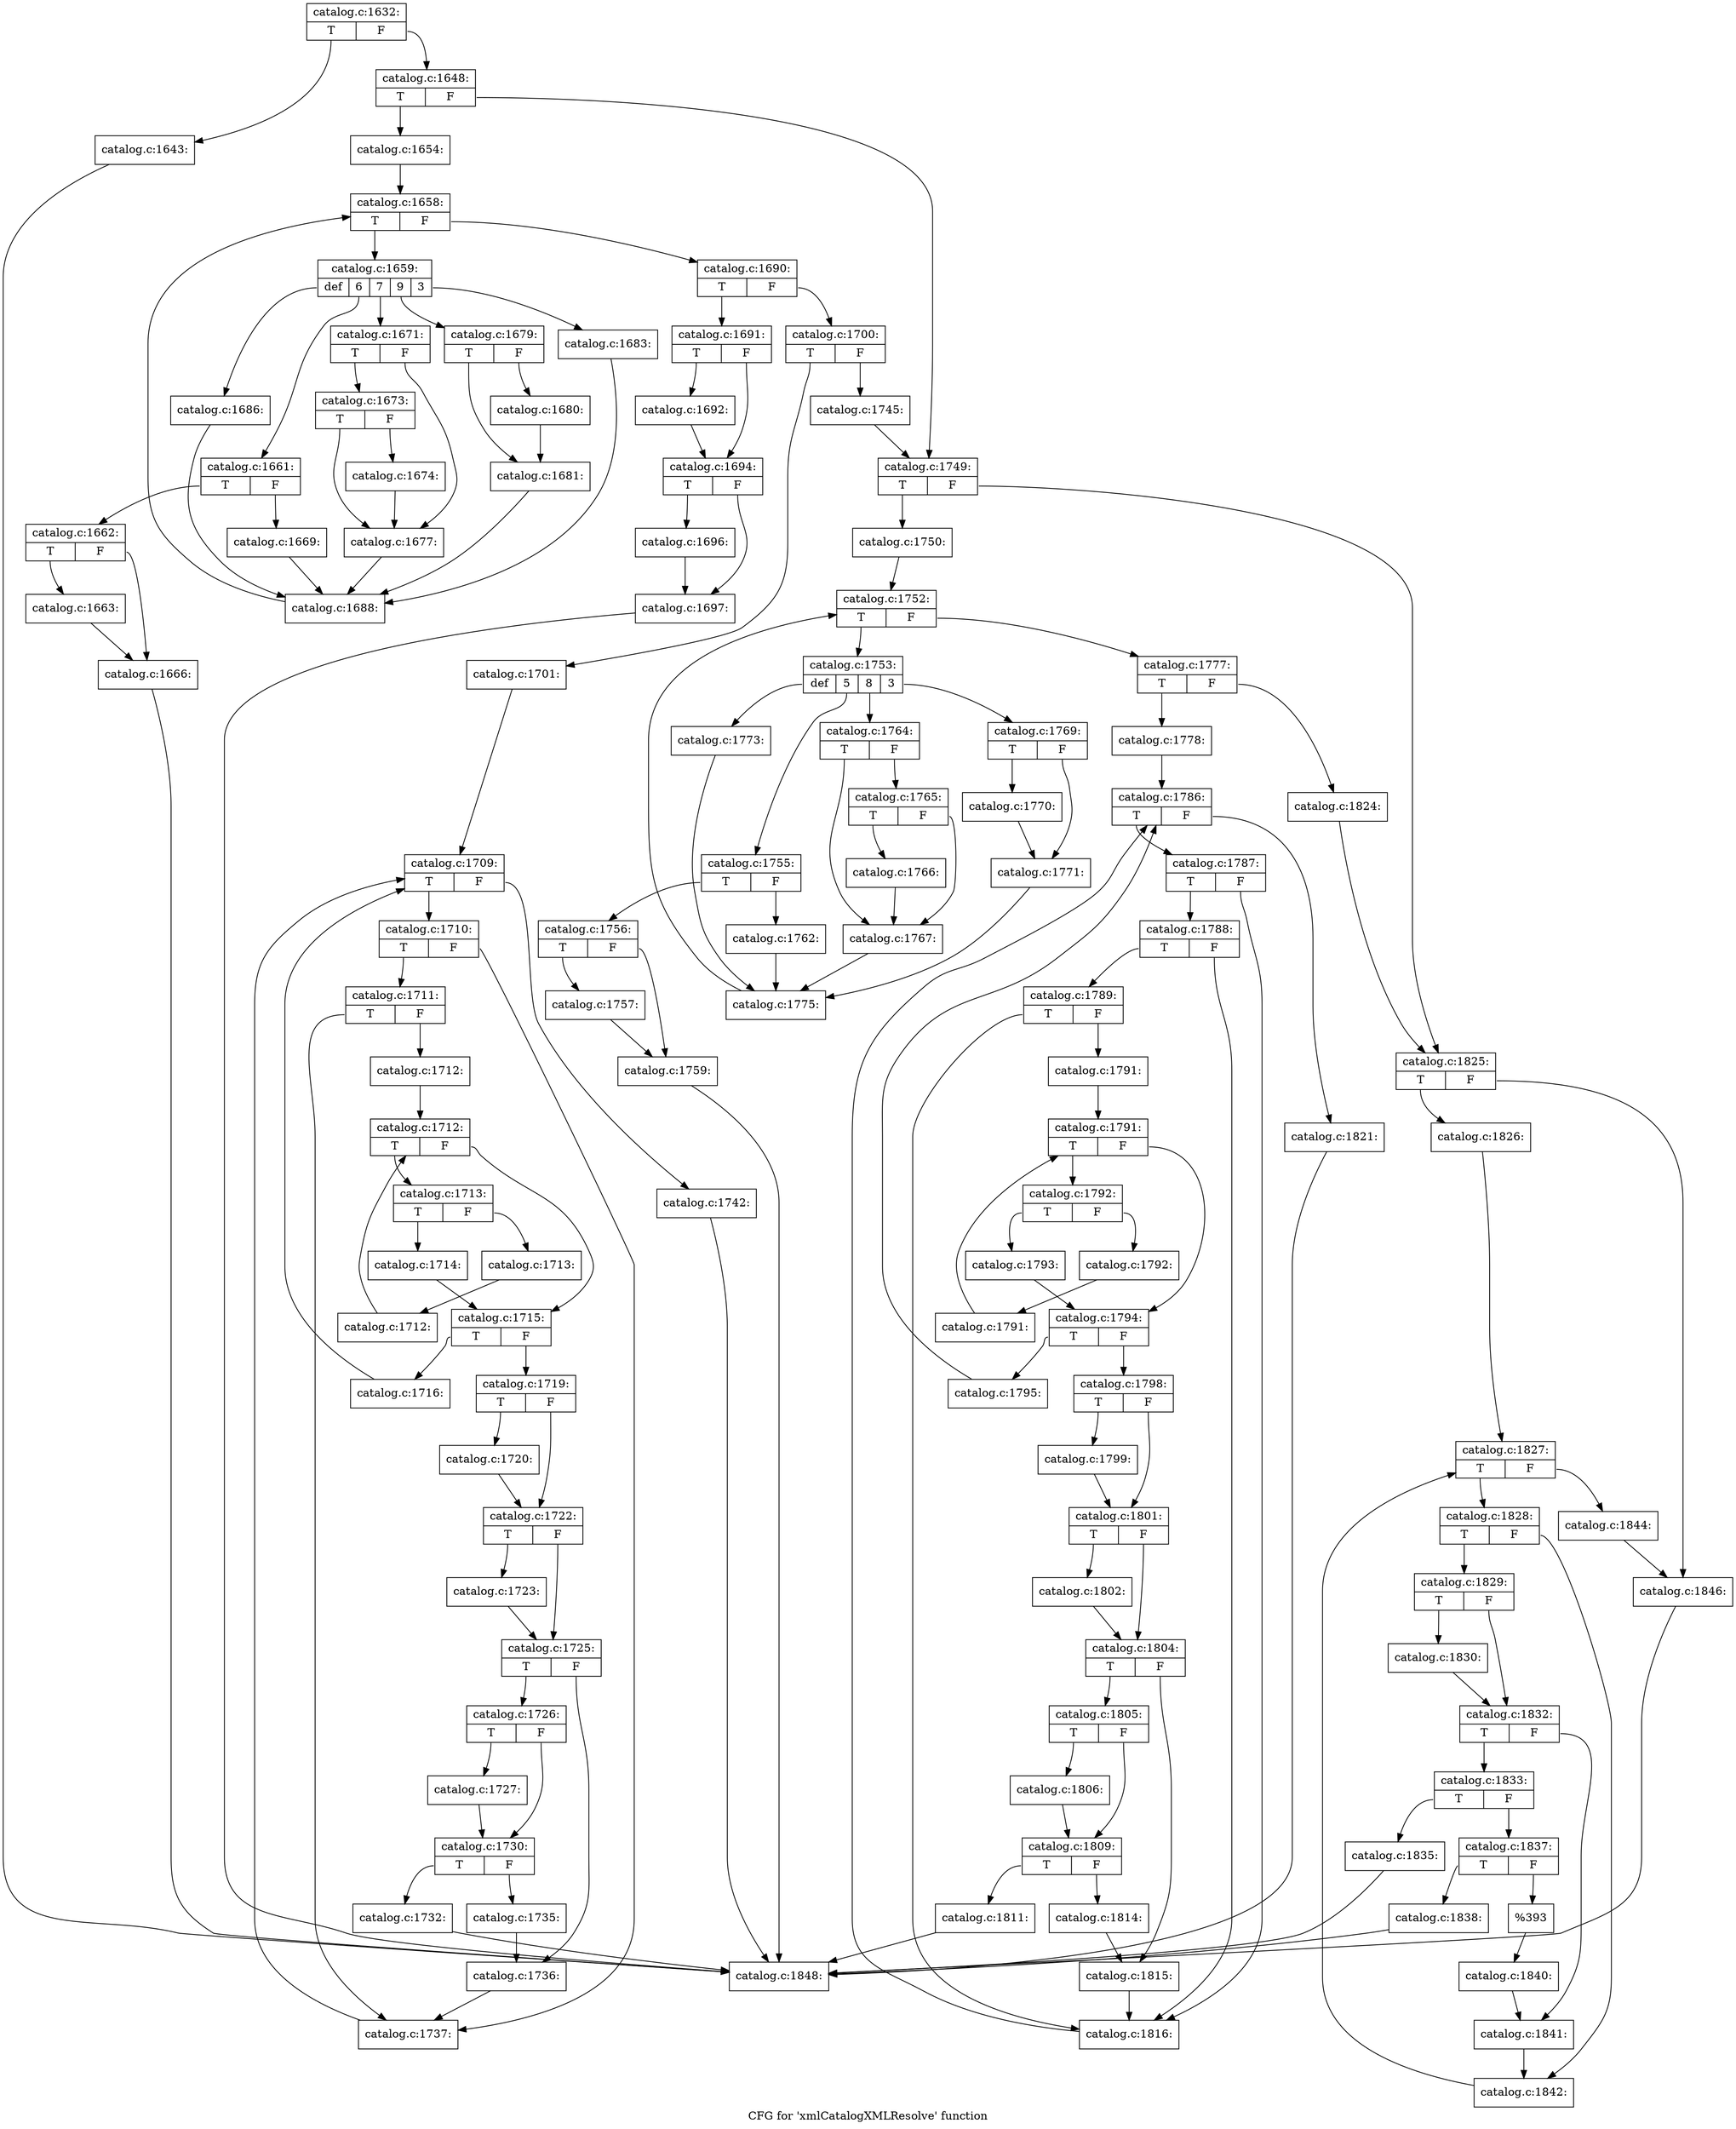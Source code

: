 digraph "CFG for 'xmlCatalogXMLResolve' function" {
	label="CFG for 'xmlCatalogXMLResolve' function";

	Node0x5650cc9cc270 [shape=record,label="{catalog.c:1632:|{<s0>T|<s1>F}}"];
	Node0x5650cc9cc270:s0 -> Node0x5650cc9f8150;
	Node0x5650cc9cc270:s1 -> Node0x5650cc9f81a0;
	Node0x5650cc9f8150 [shape=record,label="{catalog.c:1643:}"];
	Node0x5650cc9f8150 -> Node0x5650cc9f6a10;
	Node0x5650cc9f81a0 [shape=record,label="{catalog.c:1648:|{<s0>T|<s1>F}}"];
	Node0x5650cc9f81a0:s0 -> Node0x5650cc9f8ee0;
	Node0x5650cc9f81a0:s1 -> Node0x5650cc9f8f30;
	Node0x5650cc9f8ee0 [shape=record,label="{catalog.c:1654:}"];
	Node0x5650cc9f8ee0 -> Node0x5650cc9f9e40;
	Node0x5650cc9f9e40 [shape=record,label="{catalog.c:1658:|{<s0>T|<s1>F}}"];
	Node0x5650cc9f9e40:s0 -> Node0x5650cc9fa240;
	Node0x5650cc9f9e40:s1 -> Node0x5650cc9fa060;
	Node0x5650cc9fa240 [shape=record,label="{catalog.c:1659:|{<s0>def|<s1>6|<s2>7|<s3>9|<s4>3}}"];
	Node0x5650cc9fa240:s0 -> Node0x5650cc9fa530;
	Node0x5650cc9fa240:s1 -> Node0x5650cc9fa650;
	Node0x5650cc9fa240:s2 -> Node0x5650cc9fc010;
	Node0x5650cc9fa240:s3 -> Node0x5650cc9fd9c0;
	Node0x5650cc9fa240:s4 -> Node0x5650cc9fe530;
	Node0x5650cc9fa650 [shape=record,label="{catalog.c:1661:|{<s0>T|<s1>F}}"];
	Node0x5650cc9fa650:s0 -> Node0x5650cc9fa740;
	Node0x5650cc9fa650:s1 -> Node0x5650cc9fa790;
	Node0x5650cc9fa740 [shape=record,label="{catalog.c:1662:|{<s0>T|<s1>F}}"];
	Node0x5650cc9fa740:s0 -> Node0x5650cc9faca0;
	Node0x5650cc9fa740:s1 -> Node0x5650cc9facf0;
	Node0x5650cc9faca0 [shape=record,label="{catalog.c:1663:}"];
	Node0x5650cc9faca0 -> Node0x5650cc9facf0;
	Node0x5650cc9facf0 [shape=record,label="{catalog.c:1666:}"];
	Node0x5650cc9facf0 -> Node0x5650cc9f6a10;
	Node0x5650cc9fa790 [shape=record,label="{catalog.c:1669:}"];
	Node0x5650cc9fa790 -> Node0x5650cc9fa380;
	Node0x5650cc9fc010 [shape=record,label="{catalog.c:1671:|{<s0>T|<s1>F}}"];
	Node0x5650cc9fc010:s0 -> Node0x5650cc9fcd30;
	Node0x5650cc9fc010:s1 -> Node0x5650cc9fcce0;
	Node0x5650cc9fcd30 [shape=record,label="{catalog.c:1673:|{<s0>T|<s1>F}}"];
	Node0x5650cc9fcd30:s0 -> Node0x5650cc9fcce0;
	Node0x5650cc9fcd30:s1 -> Node0x5650cc9fcc90;
	Node0x5650cc9fcc90 [shape=record,label="{catalog.c:1674:}"];
	Node0x5650cc9fcc90 -> Node0x5650cc9fcce0;
	Node0x5650cc9fcce0 [shape=record,label="{catalog.c:1677:}"];
	Node0x5650cc9fcce0 -> Node0x5650cc9fa380;
	Node0x5650cc9fd9c0 [shape=record,label="{catalog.c:1679:|{<s0>T|<s1>F}}"];
	Node0x5650cc9fd9c0:s0 -> Node0x5650cc9fdb00;
	Node0x5650cc9fd9c0:s1 -> Node0x5650cc9fdab0;
	Node0x5650cc9fdab0 [shape=record,label="{catalog.c:1680:}"];
	Node0x5650cc9fdab0 -> Node0x5650cc9fdb00;
	Node0x5650cc9fdb00 [shape=record,label="{catalog.c:1681:}"];
	Node0x5650cc9fdb00 -> Node0x5650cc9fa380;
	Node0x5650cc9fe530 [shape=record,label="{catalog.c:1683:}"];
	Node0x5650cc9fe530 -> Node0x5650cc9fa380;
	Node0x5650cc9fa530 [shape=record,label="{catalog.c:1686:}"];
	Node0x5650cc9fa530 -> Node0x5650cc9fa380;
	Node0x5650cc9fa380 [shape=record,label="{catalog.c:1688:}"];
	Node0x5650cc9fa380 -> Node0x5650cc9f9e40;
	Node0x5650cc9fa060 [shape=record,label="{catalog.c:1690:|{<s0>T|<s1>F}}"];
	Node0x5650cc9fa060:s0 -> Node0x5650cc9fec90;
	Node0x5650cc9fa060:s1 -> Node0x5650cc9fece0;
	Node0x5650cc9fec90 [shape=record,label="{catalog.c:1691:|{<s0>T|<s1>F}}"];
	Node0x5650cc9fec90:s0 -> Node0x5650cc9ff0a0;
	Node0x5650cc9fec90:s1 -> Node0x5650cc9ff0f0;
	Node0x5650cc9ff0a0 [shape=record,label="{catalog.c:1692:}"];
	Node0x5650cc9ff0a0 -> Node0x5650cc9ff0f0;
	Node0x5650cc9ff0f0 [shape=record,label="{catalog.c:1694:|{<s0>T|<s1>F}}"];
	Node0x5650cc9ff0f0:s0 -> Node0x5650cc9ffc30;
	Node0x5650cc9ff0f0:s1 -> Node0x5650cc9ffc80;
	Node0x5650cc9ffc30 [shape=record,label="{catalog.c:1696:}"];
	Node0x5650cc9ffc30 -> Node0x5650cc9ffc80;
	Node0x5650cc9ffc80 [shape=record,label="{catalog.c:1697:}"];
	Node0x5650cc9ffc80 -> Node0x5650cc9f6a10;
	Node0x5650cc9fece0 [shape=record,label="{catalog.c:1700:|{<s0>T|<s1>F}}"];
	Node0x5650cc9fece0:s0 -> Node0x5650cca00c00;
	Node0x5650cc9fece0:s1 -> Node0x5650cca00c50;
	Node0x5650cca00c00 [shape=record,label="{catalog.c:1701:}"];
	Node0x5650cca00c00 -> Node0x5650cca018d0;
	Node0x5650cca018d0 [shape=record,label="{catalog.c:1709:|{<s0>T|<s1>F}}"];
	Node0x5650cca018d0:s0 -> Node0x5650cca01cd0;
	Node0x5650cca018d0:s1 -> Node0x5650cca01af0;
	Node0x5650cca01cd0 [shape=record,label="{catalog.c:1710:|{<s0>T|<s1>F}}"];
	Node0x5650cca01cd0:s0 -> Node0x5650cca01f20;
	Node0x5650cca01cd0:s1 -> Node0x5650cca01ed0;
	Node0x5650cca01f20 [shape=record,label="{catalog.c:1711:|{<s0>T|<s1>F}}"];
	Node0x5650cca01f20:s0 -> Node0x5650cca01ed0;
	Node0x5650cca01f20:s1 -> Node0x5650cca01e80;
	Node0x5650cca01e80 [shape=record,label="{catalog.c:1712:}"];
	Node0x5650cca01e80 -> Node0x5650cca02b00;
	Node0x5650cca02b00 [shape=record,label="{catalog.c:1712:|{<s0>T|<s1>F}}"];
	Node0x5650cca02b00:s0 -> Node0x5650cca02de0;
	Node0x5650cca02b00:s1 -> Node0x5650cca02960;
	Node0x5650cca02de0 [shape=record,label="{catalog.c:1713:|{<s0>T|<s1>F}}"];
	Node0x5650cca02de0:s0 -> Node0x5650cca03110;
	Node0x5650cca02de0:s1 -> Node0x5650cca03160;
	Node0x5650cca03110 [shape=record,label="{catalog.c:1714:}"];
	Node0x5650cca03110 -> Node0x5650cca02960;
	Node0x5650cca03160 [shape=record,label="{catalog.c:1713:}"];
	Node0x5650cca03160 -> Node0x5650cca02d50;
	Node0x5650cca02d50 [shape=record,label="{catalog.c:1712:}"];
	Node0x5650cca02d50 -> Node0x5650cca02b00;
	Node0x5650cca02960 [shape=record,label="{catalog.c:1715:|{<s0>T|<s1>F}}"];
	Node0x5650cca02960:s0 -> Node0x5650cca03b00;
	Node0x5650cca02960:s1 -> Node0x5650cca03b50;
	Node0x5650cca03b00 [shape=record,label="{catalog.c:1716:}"];
	Node0x5650cca03b00 -> Node0x5650cca018d0;
	Node0x5650cca03b50 [shape=record,label="{catalog.c:1719:|{<s0>T|<s1>F}}"];
	Node0x5650cca03b50:s0 -> Node0x5650cca042d0;
	Node0x5650cca03b50:s1 -> Node0x5650cca04320;
	Node0x5650cca042d0 [shape=record,label="{catalog.c:1720:}"];
	Node0x5650cca042d0 -> Node0x5650cca04320;
	Node0x5650cca04320 [shape=record,label="{catalog.c:1722:|{<s0>T|<s1>F}}"];
	Node0x5650cca04320:s0 -> Node0x5650cca04c00;
	Node0x5650cca04320:s1 -> Node0x5650cca04c50;
	Node0x5650cca04c00 [shape=record,label="{catalog.c:1723:}"];
	Node0x5650cca04c00 -> Node0x5650cca04c50;
	Node0x5650cca04c50 [shape=record,label="{catalog.c:1725:|{<s0>T|<s1>F}}"];
	Node0x5650cca04c50:s0 -> Node0x5650cca05320;
	Node0x5650cca04c50:s1 -> Node0x5650cca05370;
	Node0x5650cca05320 [shape=record,label="{catalog.c:1726:|{<s0>T|<s1>F}}"];
	Node0x5650cca05320:s0 -> Node0x5650cca05860;
	Node0x5650cca05320:s1 -> Node0x5650cca058b0;
	Node0x5650cca05860 [shape=record,label="{catalog.c:1727:}"];
	Node0x5650cca05860 -> Node0x5650cca058b0;
	Node0x5650cca058b0 [shape=record,label="{catalog.c:1730:|{<s0>T|<s1>F}}"];
	Node0x5650cca058b0:s0 -> Node0x5650cca064e0;
	Node0x5650cca058b0:s1 -> Node0x5650cca06530;
	Node0x5650cca064e0 [shape=record,label="{catalog.c:1732:}"];
	Node0x5650cca064e0 -> Node0x5650cc9f6a10;
	Node0x5650cca06530 [shape=record,label="{catalog.c:1735:}"];
	Node0x5650cca06530 -> Node0x5650cca05370;
	Node0x5650cca05370 [shape=record,label="{catalog.c:1736:}"];
	Node0x5650cca05370 -> Node0x5650cca01ed0;
	Node0x5650cca01ed0 [shape=record,label="{catalog.c:1737:}"];
	Node0x5650cca01ed0 -> Node0x5650cca018d0;
	Node0x5650cca01af0 [shape=record,label="{catalog.c:1742:}"];
	Node0x5650cca01af0 -> Node0x5650cc9f6a10;
	Node0x5650cca00c50 [shape=record,label="{catalog.c:1745:}"];
	Node0x5650cca00c50 -> Node0x5650cc9f8f30;
	Node0x5650cc9f8f30 [shape=record,label="{catalog.c:1749:|{<s0>T|<s1>F}}"];
	Node0x5650cc9f8f30:s0 -> Node0x5650cca078d0;
	Node0x5650cc9f8f30:s1 -> Node0x5650cca07920;
	Node0x5650cca078d0 [shape=record,label="{catalog.c:1750:}"];
	Node0x5650cca078d0 -> Node0x5650cca07e90;
	Node0x5650cca07e90 [shape=record,label="{catalog.c:1752:|{<s0>T|<s1>F}}"];
	Node0x5650cca07e90:s0 -> Node0x5650cca08290;
	Node0x5650cca07e90:s1 -> Node0x5650cca080b0;
	Node0x5650cca08290 [shape=record,label="{catalog.c:1753:|{<s0>def|<s1>5|<s2>8|<s3>3}}"];
	Node0x5650cca08290:s0 -> Node0x5650cca08580;
	Node0x5650cca08290:s1 -> Node0x5650cca088c0;
	Node0x5650cca08290:s2 -> Node0x5650cca09ef0;
	Node0x5650cca08290:s3 -> Node0x5650cca0ae10;
	Node0x5650cca088c0 [shape=record,label="{catalog.c:1755:|{<s0>T|<s1>F}}"];
	Node0x5650cca088c0:s0 -> Node0x5650cca089b0;
	Node0x5650cca088c0:s1 -> Node0x5650cca08a00;
	Node0x5650cca089b0 [shape=record,label="{catalog.c:1756:|{<s0>T|<s1>F}}"];
	Node0x5650cca089b0:s0 -> Node0x5650cca08f10;
	Node0x5650cca089b0:s1 -> Node0x5650cca08f60;
	Node0x5650cca08f10 [shape=record,label="{catalog.c:1757:}"];
	Node0x5650cca08f10 -> Node0x5650cca08f60;
	Node0x5650cca08f60 [shape=record,label="{catalog.c:1759:}"];
	Node0x5650cca08f60 -> Node0x5650cc9f6a10;
	Node0x5650cca08a00 [shape=record,label="{catalog.c:1762:}"];
	Node0x5650cca08a00 -> Node0x5650cca083d0;
	Node0x5650cca09ef0 [shape=record,label="{catalog.c:1764:|{<s0>T|<s1>F}}"];
	Node0x5650cca09ef0:s0 -> Node0x5650cca0a030;
	Node0x5650cca09ef0:s1 -> Node0x5650cca0a080;
	Node0x5650cca0a080 [shape=record,label="{catalog.c:1765:|{<s0>T|<s1>F}}"];
	Node0x5650cca0a080:s0 -> Node0x5650cca09fe0;
	Node0x5650cca0a080:s1 -> Node0x5650cca0a030;
	Node0x5650cca09fe0 [shape=record,label="{catalog.c:1766:}"];
	Node0x5650cca09fe0 -> Node0x5650cca0a030;
	Node0x5650cca0a030 [shape=record,label="{catalog.c:1767:}"];
	Node0x5650cca0a030 -> Node0x5650cca083d0;
	Node0x5650cca0ae10 [shape=record,label="{catalog.c:1769:|{<s0>T|<s1>F}}"];
	Node0x5650cca0ae10:s0 -> Node0x5650cca0af00;
	Node0x5650cca0ae10:s1 -> Node0x5650cca0af50;
	Node0x5650cca0af00 [shape=record,label="{catalog.c:1770:}"];
	Node0x5650cca0af00 -> Node0x5650cca0af50;
	Node0x5650cca0af50 [shape=record,label="{catalog.c:1771:}"];
	Node0x5650cca0af50 -> Node0x5650cca083d0;
	Node0x5650cca08580 [shape=record,label="{catalog.c:1773:}"];
	Node0x5650cca08580 -> Node0x5650cca083d0;
	Node0x5650cca083d0 [shape=record,label="{catalog.c:1775:}"];
	Node0x5650cca083d0 -> Node0x5650cca07e90;
	Node0x5650cca080b0 [shape=record,label="{catalog.c:1777:|{<s0>T|<s1>F}}"];
	Node0x5650cca080b0:s0 -> Node0x5650cc961e70;
	Node0x5650cca080b0:s1 -> Node0x5650cc961ec0;
	Node0x5650cc961e70 [shape=record,label="{catalog.c:1778:}"];
	Node0x5650cc961e70 -> Node0x5650cc962bb0;
	Node0x5650cc962bb0 [shape=record,label="{catalog.c:1786:|{<s0>T|<s1>F}}"];
	Node0x5650cc962bb0:s0 -> Node0x5650cc962fb0;
	Node0x5650cc962bb0:s1 -> Node0x5650cc962dd0;
	Node0x5650cc962fb0 [shape=record,label="{catalog.c:1787:|{<s0>T|<s1>F}}"];
	Node0x5650cc962fb0:s0 -> Node0x5650cc963280;
	Node0x5650cc962fb0:s1 -> Node0x5650cc9631b0;
	Node0x5650cc963280 [shape=record,label="{catalog.c:1788:|{<s0>T|<s1>F}}"];
	Node0x5650cc963280:s0 -> Node0x5650cc963200;
	Node0x5650cc963280:s1 -> Node0x5650cc9631b0;
	Node0x5650cc963200 [shape=record,label="{catalog.c:1789:|{<s0>T|<s1>F}}"];
	Node0x5650cc963200:s0 -> Node0x5650cc9631b0;
	Node0x5650cc963200:s1 -> Node0x5650cc963160;
	Node0x5650cc963160 [shape=record,label="{catalog.c:1791:}"];
	Node0x5650cc963160 -> Node0x5650cc964190;
	Node0x5650cc964190 [shape=record,label="{catalog.c:1791:|{<s0>T|<s1>F}}"];
	Node0x5650cc964190:s0 -> Node0x5650cc964470;
	Node0x5650cc964190:s1 -> Node0x5650cc963ff0;
	Node0x5650cc964470 [shape=record,label="{catalog.c:1792:|{<s0>T|<s1>F}}"];
	Node0x5650cc964470:s0 -> Node0x5650cc9647a0;
	Node0x5650cc964470:s1 -> Node0x5650cc9647f0;
	Node0x5650cc9647a0 [shape=record,label="{catalog.c:1793:}"];
	Node0x5650cc9647a0 -> Node0x5650cc963ff0;
	Node0x5650cc9647f0 [shape=record,label="{catalog.c:1792:}"];
	Node0x5650cc9647f0 -> Node0x5650cc9643e0;
	Node0x5650cc9643e0 [shape=record,label="{catalog.c:1791:}"];
	Node0x5650cc9643e0 -> Node0x5650cc964190;
	Node0x5650cc963ff0 [shape=record,label="{catalog.c:1794:|{<s0>T|<s1>F}}"];
	Node0x5650cc963ff0:s0 -> Node0x5650cc965190;
	Node0x5650cc963ff0:s1 -> Node0x5650cc9651e0;
	Node0x5650cc965190 [shape=record,label="{catalog.c:1795:}"];
	Node0x5650cc965190 -> Node0x5650cc962bb0;
	Node0x5650cc9651e0 [shape=record,label="{catalog.c:1798:|{<s0>T|<s1>F}}"];
	Node0x5650cc9651e0:s0 -> Node0x5650cc965960;
	Node0x5650cc9651e0:s1 -> Node0x5650cc9659b0;
	Node0x5650cc965960 [shape=record,label="{catalog.c:1799:}"];
	Node0x5650cc965960 -> Node0x5650cc9659b0;
	Node0x5650cc9659b0 [shape=record,label="{catalog.c:1801:|{<s0>T|<s1>F}}"];
	Node0x5650cc9659b0:s0 -> Node0x5650cc966290;
	Node0x5650cc9659b0:s1 -> Node0x5650cc9662e0;
	Node0x5650cc966290 [shape=record,label="{catalog.c:1802:}"];
	Node0x5650cc966290 -> Node0x5650cc9662e0;
	Node0x5650cc9662e0 [shape=record,label="{catalog.c:1804:|{<s0>T|<s1>F}}"];
	Node0x5650cc9662e0:s0 -> Node0x5650cc9669b0;
	Node0x5650cc9662e0:s1 -> Node0x5650cc966a00;
	Node0x5650cc9669b0 [shape=record,label="{catalog.c:1805:|{<s0>T|<s1>F}}"];
	Node0x5650cc9669b0:s0 -> Node0x5650cc966ef0;
	Node0x5650cc9669b0:s1 -> Node0x5650cc966f40;
	Node0x5650cc966ef0 [shape=record,label="{catalog.c:1806:}"];
	Node0x5650cc966ef0 -> Node0x5650cc966f40;
	Node0x5650cc966f40 [shape=record,label="{catalog.c:1809:|{<s0>T|<s1>F}}"];
	Node0x5650cc966f40:s0 -> Node0x5650cc967c50;
	Node0x5650cc966f40:s1 -> Node0x5650cc967ca0;
	Node0x5650cc967c50 [shape=record,label="{catalog.c:1811:}"];
	Node0x5650cc967c50 -> Node0x5650cc9f6a10;
	Node0x5650cc967ca0 [shape=record,label="{catalog.c:1814:}"];
	Node0x5650cc967ca0 -> Node0x5650cc966a00;
	Node0x5650cc966a00 [shape=record,label="{catalog.c:1815:}"];
	Node0x5650cc966a00 -> Node0x5650cc9631b0;
	Node0x5650cc9631b0 [shape=record,label="{catalog.c:1816:}"];
	Node0x5650cc9631b0 -> Node0x5650cc962bb0;
	Node0x5650cc962dd0 [shape=record,label="{catalog.c:1821:}"];
	Node0x5650cc962dd0 -> Node0x5650cc9f6a10;
	Node0x5650cc961ec0 [shape=record,label="{catalog.c:1824:}"];
	Node0x5650cc961ec0 -> Node0x5650cca07920;
	Node0x5650cca07920 [shape=record,label="{catalog.c:1825:|{<s0>T|<s1>F}}"];
	Node0x5650cca07920:s0 -> Node0x5650cc969040;
	Node0x5650cca07920:s1 -> Node0x5650cc969090;
	Node0x5650cc969040 [shape=record,label="{catalog.c:1826:}"];
	Node0x5650cc969040 -> Node0x5650cc969490;
	Node0x5650cc969490 [shape=record,label="{catalog.c:1827:|{<s0>T|<s1>F}}"];
	Node0x5650cc969490:s0 -> Node0x5650cc969890;
	Node0x5650cc969490:s1 -> Node0x5650cc9696b0;
	Node0x5650cc969890 [shape=record,label="{catalog.c:1828:|{<s0>T|<s1>F}}"];
	Node0x5650cc969890:s0 -> Node0x5650cc969a40;
	Node0x5650cc969890:s1 -> Node0x5650cc969a90;
	Node0x5650cc969a40 [shape=record,label="{catalog.c:1829:|{<s0>T|<s1>F}}"];
	Node0x5650cc969a40:s0 -> Node0x5650cc969ea0;
	Node0x5650cc969a40:s1 -> Node0x5650cc969ef0;
	Node0x5650cc969ea0 [shape=record,label="{catalog.c:1830:}"];
	Node0x5650cc969ea0 -> Node0x5650cc969ef0;
	Node0x5650cc969ef0 [shape=record,label="{catalog.c:1832:|{<s0>T|<s1>F}}"];
	Node0x5650cc969ef0:s0 -> Node0x5650cc96a560;
	Node0x5650cc969ef0:s1 -> Node0x5650cc96a5b0;
	Node0x5650cc96a560 [shape=record,label="{catalog.c:1833:|{<s0>T|<s1>F}}"];
	Node0x5650cc96a560:s0 -> Node0x5650cc96aef0;
	Node0x5650cc96a560:s1 -> Node0x5650cc96af90;
	Node0x5650cc96aef0 [shape=record,label="{catalog.c:1835:}"];
	Node0x5650cc96aef0 -> Node0x5650cc9f6a10;
	Node0x5650cc96af90 [shape=record,label="{catalog.c:1837:|{<s0>T|<s1>F}}"];
	Node0x5650cc96af90:s0 -> Node0x5650cc96b810;
	Node0x5650cc96af90:s1 -> Node0x5650cc96b860;
	Node0x5650cc96b810 [shape=record,label="{catalog.c:1838:}"];
	Node0x5650cc96b810 -> Node0x5650cc9f6a10;
	Node0x5650cc96b860 [shape=record,label="{%393}"];
	Node0x5650cc96b860 -> Node0x5650cc96af40;
	Node0x5650cc96af40 [shape=record,label="{catalog.c:1840:}"];
	Node0x5650cc96af40 -> Node0x5650cc96a5b0;
	Node0x5650cc96a5b0 [shape=record,label="{catalog.c:1841:}"];
	Node0x5650cc96a5b0 -> Node0x5650cc969a90;
	Node0x5650cc969a90 [shape=record,label="{catalog.c:1842:}"];
	Node0x5650cc969a90 -> Node0x5650cc969490;
	Node0x5650cc9696b0 [shape=record,label="{catalog.c:1844:}"];
	Node0x5650cc9696b0 -> Node0x5650cc969090;
	Node0x5650cc969090 [shape=record,label="{catalog.c:1846:}"];
	Node0x5650cc969090 -> Node0x5650cc9f6a10;
	Node0x5650cc9f6a10 [shape=record,label="{catalog.c:1848:}"];
}
